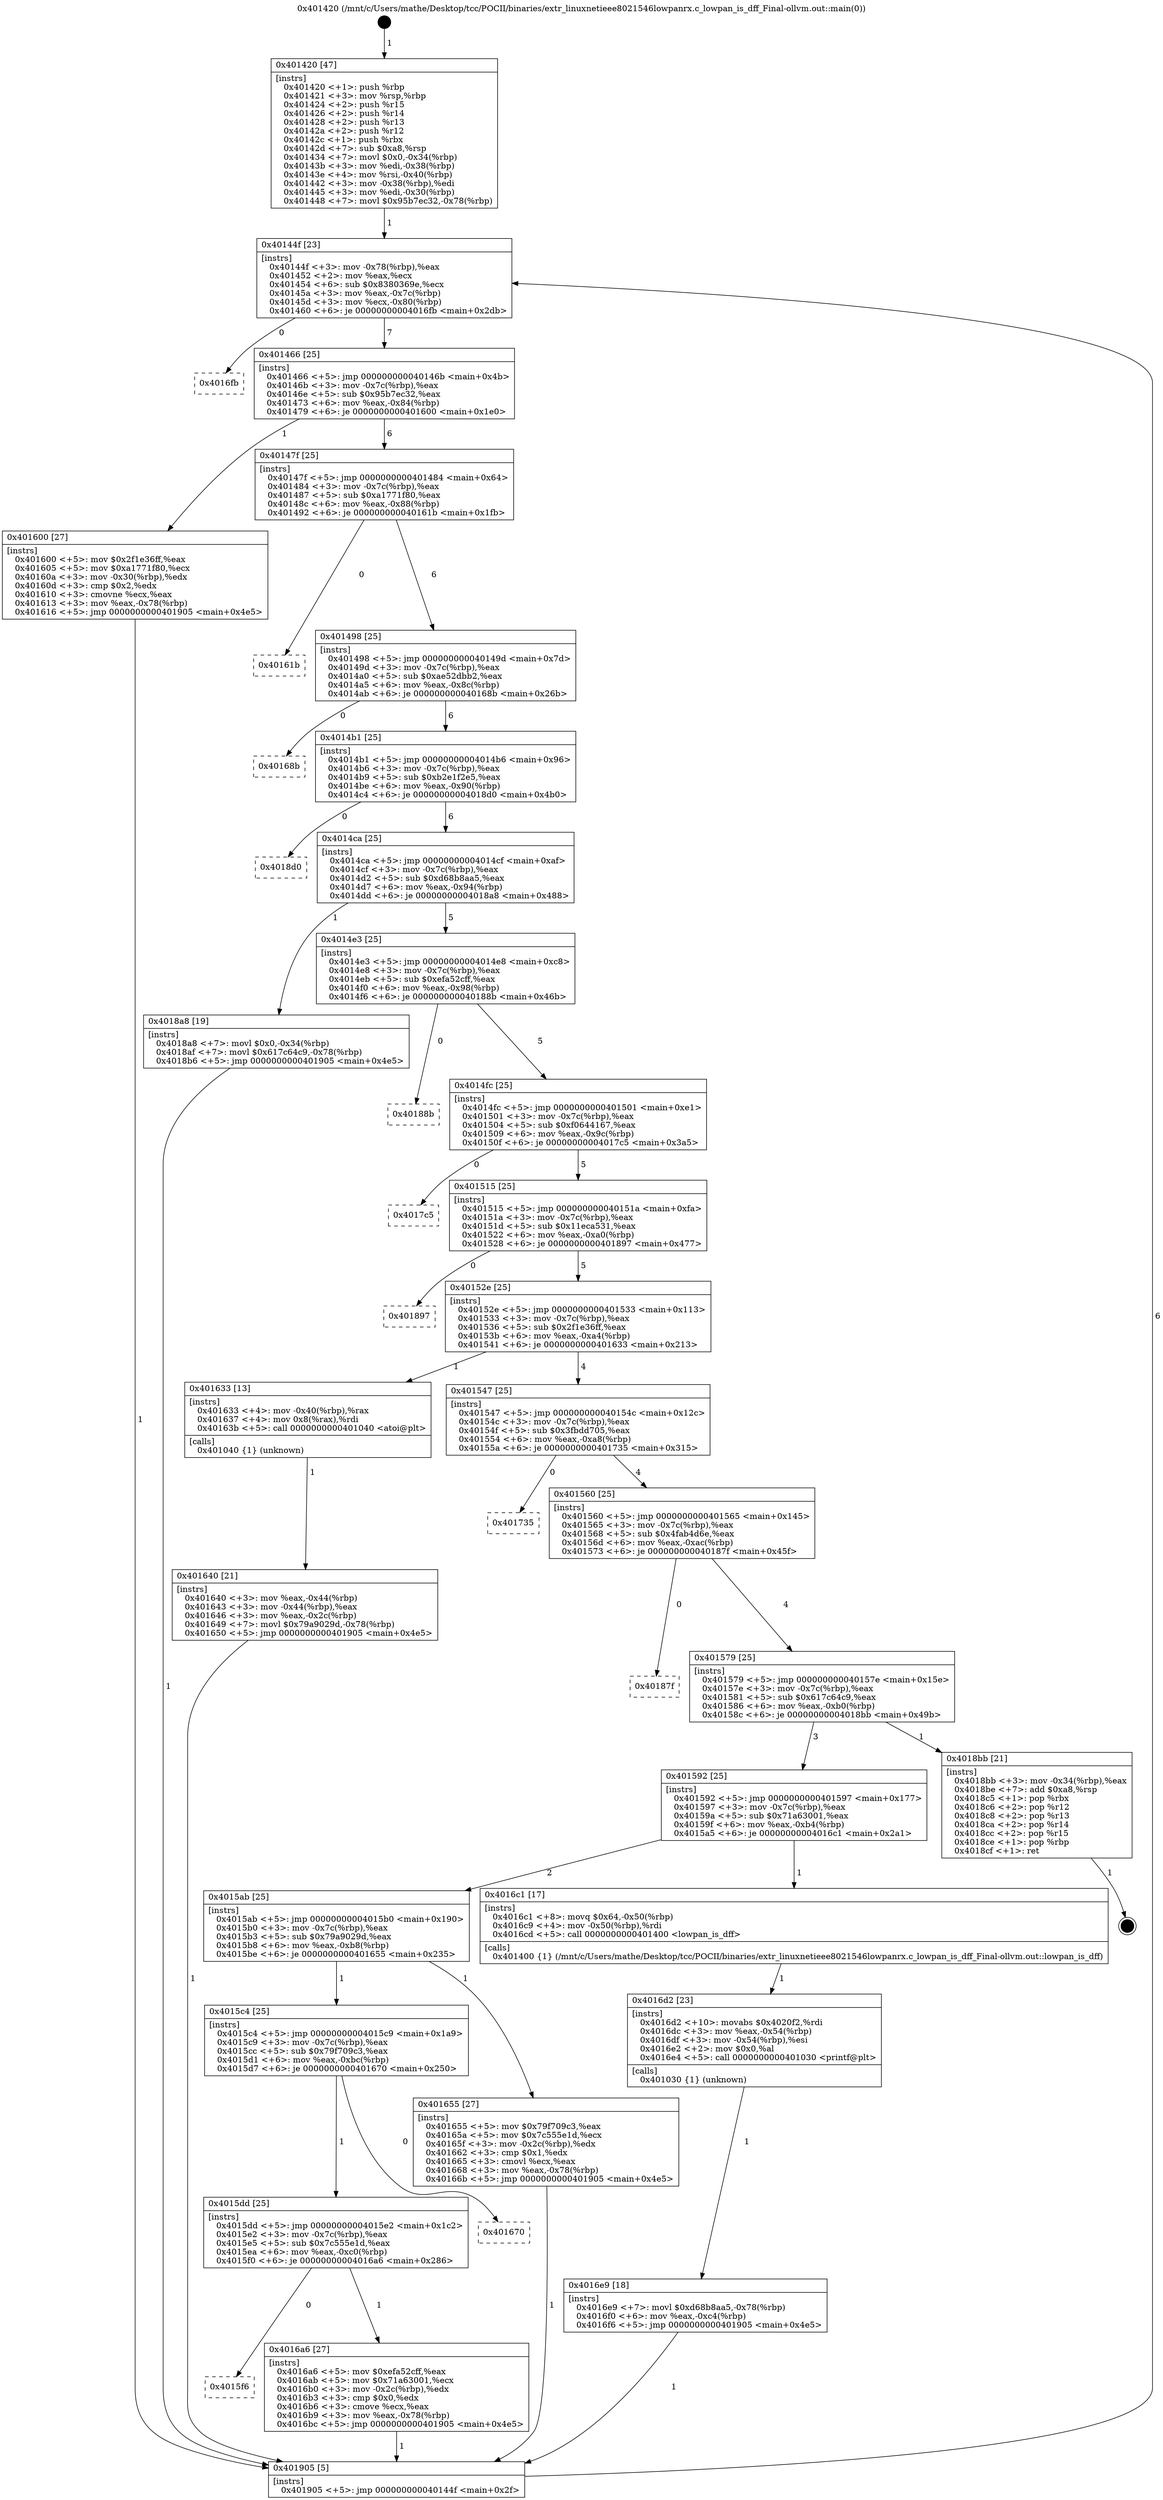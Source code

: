 digraph "0x401420" {
  label = "0x401420 (/mnt/c/Users/mathe/Desktop/tcc/POCII/binaries/extr_linuxnetieee8021546lowpanrx.c_lowpan_is_dff_Final-ollvm.out::main(0))"
  labelloc = "t"
  node[shape=record]

  Entry [label="",width=0.3,height=0.3,shape=circle,fillcolor=black,style=filled]
  "0x40144f" [label="{
     0x40144f [23]\l
     | [instrs]\l
     &nbsp;&nbsp;0x40144f \<+3\>: mov -0x78(%rbp),%eax\l
     &nbsp;&nbsp;0x401452 \<+2\>: mov %eax,%ecx\l
     &nbsp;&nbsp;0x401454 \<+6\>: sub $0x8380369e,%ecx\l
     &nbsp;&nbsp;0x40145a \<+3\>: mov %eax,-0x7c(%rbp)\l
     &nbsp;&nbsp;0x40145d \<+3\>: mov %ecx,-0x80(%rbp)\l
     &nbsp;&nbsp;0x401460 \<+6\>: je 00000000004016fb \<main+0x2db\>\l
  }"]
  "0x4016fb" [label="{
     0x4016fb\l
  }", style=dashed]
  "0x401466" [label="{
     0x401466 [25]\l
     | [instrs]\l
     &nbsp;&nbsp;0x401466 \<+5\>: jmp 000000000040146b \<main+0x4b\>\l
     &nbsp;&nbsp;0x40146b \<+3\>: mov -0x7c(%rbp),%eax\l
     &nbsp;&nbsp;0x40146e \<+5\>: sub $0x95b7ec32,%eax\l
     &nbsp;&nbsp;0x401473 \<+6\>: mov %eax,-0x84(%rbp)\l
     &nbsp;&nbsp;0x401479 \<+6\>: je 0000000000401600 \<main+0x1e0\>\l
  }"]
  Exit [label="",width=0.3,height=0.3,shape=circle,fillcolor=black,style=filled,peripheries=2]
  "0x401600" [label="{
     0x401600 [27]\l
     | [instrs]\l
     &nbsp;&nbsp;0x401600 \<+5\>: mov $0x2f1e36ff,%eax\l
     &nbsp;&nbsp;0x401605 \<+5\>: mov $0xa1771f80,%ecx\l
     &nbsp;&nbsp;0x40160a \<+3\>: mov -0x30(%rbp),%edx\l
     &nbsp;&nbsp;0x40160d \<+3\>: cmp $0x2,%edx\l
     &nbsp;&nbsp;0x401610 \<+3\>: cmovne %ecx,%eax\l
     &nbsp;&nbsp;0x401613 \<+3\>: mov %eax,-0x78(%rbp)\l
     &nbsp;&nbsp;0x401616 \<+5\>: jmp 0000000000401905 \<main+0x4e5\>\l
  }"]
  "0x40147f" [label="{
     0x40147f [25]\l
     | [instrs]\l
     &nbsp;&nbsp;0x40147f \<+5\>: jmp 0000000000401484 \<main+0x64\>\l
     &nbsp;&nbsp;0x401484 \<+3\>: mov -0x7c(%rbp),%eax\l
     &nbsp;&nbsp;0x401487 \<+5\>: sub $0xa1771f80,%eax\l
     &nbsp;&nbsp;0x40148c \<+6\>: mov %eax,-0x88(%rbp)\l
     &nbsp;&nbsp;0x401492 \<+6\>: je 000000000040161b \<main+0x1fb\>\l
  }"]
  "0x401905" [label="{
     0x401905 [5]\l
     | [instrs]\l
     &nbsp;&nbsp;0x401905 \<+5\>: jmp 000000000040144f \<main+0x2f\>\l
  }"]
  "0x401420" [label="{
     0x401420 [47]\l
     | [instrs]\l
     &nbsp;&nbsp;0x401420 \<+1\>: push %rbp\l
     &nbsp;&nbsp;0x401421 \<+3\>: mov %rsp,%rbp\l
     &nbsp;&nbsp;0x401424 \<+2\>: push %r15\l
     &nbsp;&nbsp;0x401426 \<+2\>: push %r14\l
     &nbsp;&nbsp;0x401428 \<+2\>: push %r13\l
     &nbsp;&nbsp;0x40142a \<+2\>: push %r12\l
     &nbsp;&nbsp;0x40142c \<+1\>: push %rbx\l
     &nbsp;&nbsp;0x40142d \<+7\>: sub $0xa8,%rsp\l
     &nbsp;&nbsp;0x401434 \<+7\>: movl $0x0,-0x34(%rbp)\l
     &nbsp;&nbsp;0x40143b \<+3\>: mov %edi,-0x38(%rbp)\l
     &nbsp;&nbsp;0x40143e \<+4\>: mov %rsi,-0x40(%rbp)\l
     &nbsp;&nbsp;0x401442 \<+3\>: mov -0x38(%rbp),%edi\l
     &nbsp;&nbsp;0x401445 \<+3\>: mov %edi,-0x30(%rbp)\l
     &nbsp;&nbsp;0x401448 \<+7\>: movl $0x95b7ec32,-0x78(%rbp)\l
  }"]
  "0x4016e9" [label="{
     0x4016e9 [18]\l
     | [instrs]\l
     &nbsp;&nbsp;0x4016e9 \<+7\>: movl $0xd68b8aa5,-0x78(%rbp)\l
     &nbsp;&nbsp;0x4016f0 \<+6\>: mov %eax,-0xc4(%rbp)\l
     &nbsp;&nbsp;0x4016f6 \<+5\>: jmp 0000000000401905 \<main+0x4e5\>\l
  }"]
  "0x40161b" [label="{
     0x40161b\l
  }", style=dashed]
  "0x401498" [label="{
     0x401498 [25]\l
     | [instrs]\l
     &nbsp;&nbsp;0x401498 \<+5\>: jmp 000000000040149d \<main+0x7d\>\l
     &nbsp;&nbsp;0x40149d \<+3\>: mov -0x7c(%rbp),%eax\l
     &nbsp;&nbsp;0x4014a0 \<+5\>: sub $0xae52dbb2,%eax\l
     &nbsp;&nbsp;0x4014a5 \<+6\>: mov %eax,-0x8c(%rbp)\l
     &nbsp;&nbsp;0x4014ab \<+6\>: je 000000000040168b \<main+0x26b\>\l
  }"]
  "0x4016d2" [label="{
     0x4016d2 [23]\l
     | [instrs]\l
     &nbsp;&nbsp;0x4016d2 \<+10\>: movabs $0x4020f2,%rdi\l
     &nbsp;&nbsp;0x4016dc \<+3\>: mov %eax,-0x54(%rbp)\l
     &nbsp;&nbsp;0x4016df \<+3\>: mov -0x54(%rbp),%esi\l
     &nbsp;&nbsp;0x4016e2 \<+2\>: mov $0x0,%al\l
     &nbsp;&nbsp;0x4016e4 \<+5\>: call 0000000000401030 \<printf@plt\>\l
     | [calls]\l
     &nbsp;&nbsp;0x401030 \{1\} (unknown)\l
  }"]
  "0x40168b" [label="{
     0x40168b\l
  }", style=dashed]
  "0x4014b1" [label="{
     0x4014b1 [25]\l
     | [instrs]\l
     &nbsp;&nbsp;0x4014b1 \<+5\>: jmp 00000000004014b6 \<main+0x96\>\l
     &nbsp;&nbsp;0x4014b6 \<+3\>: mov -0x7c(%rbp),%eax\l
     &nbsp;&nbsp;0x4014b9 \<+5\>: sub $0xb2e1f2e5,%eax\l
     &nbsp;&nbsp;0x4014be \<+6\>: mov %eax,-0x90(%rbp)\l
     &nbsp;&nbsp;0x4014c4 \<+6\>: je 00000000004018d0 \<main+0x4b0\>\l
  }"]
  "0x4015f6" [label="{
     0x4015f6\l
  }", style=dashed]
  "0x4018d0" [label="{
     0x4018d0\l
  }", style=dashed]
  "0x4014ca" [label="{
     0x4014ca [25]\l
     | [instrs]\l
     &nbsp;&nbsp;0x4014ca \<+5\>: jmp 00000000004014cf \<main+0xaf\>\l
     &nbsp;&nbsp;0x4014cf \<+3\>: mov -0x7c(%rbp),%eax\l
     &nbsp;&nbsp;0x4014d2 \<+5\>: sub $0xd68b8aa5,%eax\l
     &nbsp;&nbsp;0x4014d7 \<+6\>: mov %eax,-0x94(%rbp)\l
     &nbsp;&nbsp;0x4014dd \<+6\>: je 00000000004018a8 \<main+0x488\>\l
  }"]
  "0x4016a6" [label="{
     0x4016a6 [27]\l
     | [instrs]\l
     &nbsp;&nbsp;0x4016a6 \<+5\>: mov $0xefa52cff,%eax\l
     &nbsp;&nbsp;0x4016ab \<+5\>: mov $0x71a63001,%ecx\l
     &nbsp;&nbsp;0x4016b0 \<+3\>: mov -0x2c(%rbp),%edx\l
     &nbsp;&nbsp;0x4016b3 \<+3\>: cmp $0x0,%edx\l
     &nbsp;&nbsp;0x4016b6 \<+3\>: cmove %ecx,%eax\l
     &nbsp;&nbsp;0x4016b9 \<+3\>: mov %eax,-0x78(%rbp)\l
     &nbsp;&nbsp;0x4016bc \<+5\>: jmp 0000000000401905 \<main+0x4e5\>\l
  }"]
  "0x4018a8" [label="{
     0x4018a8 [19]\l
     | [instrs]\l
     &nbsp;&nbsp;0x4018a8 \<+7\>: movl $0x0,-0x34(%rbp)\l
     &nbsp;&nbsp;0x4018af \<+7\>: movl $0x617c64c9,-0x78(%rbp)\l
     &nbsp;&nbsp;0x4018b6 \<+5\>: jmp 0000000000401905 \<main+0x4e5\>\l
  }"]
  "0x4014e3" [label="{
     0x4014e3 [25]\l
     | [instrs]\l
     &nbsp;&nbsp;0x4014e3 \<+5\>: jmp 00000000004014e8 \<main+0xc8\>\l
     &nbsp;&nbsp;0x4014e8 \<+3\>: mov -0x7c(%rbp),%eax\l
     &nbsp;&nbsp;0x4014eb \<+5\>: sub $0xefa52cff,%eax\l
     &nbsp;&nbsp;0x4014f0 \<+6\>: mov %eax,-0x98(%rbp)\l
     &nbsp;&nbsp;0x4014f6 \<+6\>: je 000000000040188b \<main+0x46b\>\l
  }"]
  "0x4015dd" [label="{
     0x4015dd [25]\l
     | [instrs]\l
     &nbsp;&nbsp;0x4015dd \<+5\>: jmp 00000000004015e2 \<main+0x1c2\>\l
     &nbsp;&nbsp;0x4015e2 \<+3\>: mov -0x7c(%rbp),%eax\l
     &nbsp;&nbsp;0x4015e5 \<+5\>: sub $0x7c555e1d,%eax\l
     &nbsp;&nbsp;0x4015ea \<+6\>: mov %eax,-0xc0(%rbp)\l
     &nbsp;&nbsp;0x4015f0 \<+6\>: je 00000000004016a6 \<main+0x286\>\l
  }"]
  "0x40188b" [label="{
     0x40188b\l
  }", style=dashed]
  "0x4014fc" [label="{
     0x4014fc [25]\l
     | [instrs]\l
     &nbsp;&nbsp;0x4014fc \<+5\>: jmp 0000000000401501 \<main+0xe1\>\l
     &nbsp;&nbsp;0x401501 \<+3\>: mov -0x7c(%rbp),%eax\l
     &nbsp;&nbsp;0x401504 \<+5\>: sub $0xf0644167,%eax\l
     &nbsp;&nbsp;0x401509 \<+6\>: mov %eax,-0x9c(%rbp)\l
     &nbsp;&nbsp;0x40150f \<+6\>: je 00000000004017c5 \<main+0x3a5\>\l
  }"]
  "0x401670" [label="{
     0x401670\l
  }", style=dashed]
  "0x4017c5" [label="{
     0x4017c5\l
  }", style=dashed]
  "0x401515" [label="{
     0x401515 [25]\l
     | [instrs]\l
     &nbsp;&nbsp;0x401515 \<+5\>: jmp 000000000040151a \<main+0xfa\>\l
     &nbsp;&nbsp;0x40151a \<+3\>: mov -0x7c(%rbp),%eax\l
     &nbsp;&nbsp;0x40151d \<+5\>: sub $0x11eca531,%eax\l
     &nbsp;&nbsp;0x401522 \<+6\>: mov %eax,-0xa0(%rbp)\l
     &nbsp;&nbsp;0x401528 \<+6\>: je 0000000000401897 \<main+0x477\>\l
  }"]
  "0x4015c4" [label="{
     0x4015c4 [25]\l
     | [instrs]\l
     &nbsp;&nbsp;0x4015c4 \<+5\>: jmp 00000000004015c9 \<main+0x1a9\>\l
     &nbsp;&nbsp;0x4015c9 \<+3\>: mov -0x7c(%rbp),%eax\l
     &nbsp;&nbsp;0x4015cc \<+5\>: sub $0x79f709c3,%eax\l
     &nbsp;&nbsp;0x4015d1 \<+6\>: mov %eax,-0xbc(%rbp)\l
     &nbsp;&nbsp;0x4015d7 \<+6\>: je 0000000000401670 \<main+0x250\>\l
  }"]
  "0x401897" [label="{
     0x401897\l
  }", style=dashed]
  "0x40152e" [label="{
     0x40152e [25]\l
     | [instrs]\l
     &nbsp;&nbsp;0x40152e \<+5\>: jmp 0000000000401533 \<main+0x113\>\l
     &nbsp;&nbsp;0x401533 \<+3\>: mov -0x7c(%rbp),%eax\l
     &nbsp;&nbsp;0x401536 \<+5\>: sub $0x2f1e36ff,%eax\l
     &nbsp;&nbsp;0x40153b \<+6\>: mov %eax,-0xa4(%rbp)\l
     &nbsp;&nbsp;0x401541 \<+6\>: je 0000000000401633 \<main+0x213\>\l
  }"]
  "0x401655" [label="{
     0x401655 [27]\l
     | [instrs]\l
     &nbsp;&nbsp;0x401655 \<+5\>: mov $0x79f709c3,%eax\l
     &nbsp;&nbsp;0x40165a \<+5\>: mov $0x7c555e1d,%ecx\l
     &nbsp;&nbsp;0x40165f \<+3\>: mov -0x2c(%rbp),%edx\l
     &nbsp;&nbsp;0x401662 \<+3\>: cmp $0x1,%edx\l
     &nbsp;&nbsp;0x401665 \<+3\>: cmovl %ecx,%eax\l
     &nbsp;&nbsp;0x401668 \<+3\>: mov %eax,-0x78(%rbp)\l
     &nbsp;&nbsp;0x40166b \<+5\>: jmp 0000000000401905 \<main+0x4e5\>\l
  }"]
  "0x401633" [label="{
     0x401633 [13]\l
     | [instrs]\l
     &nbsp;&nbsp;0x401633 \<+4\>: mov -0x40(%rbp),%rax\l
     &nbsp;&nbsp;0x401637 \<+4\>: mov 0x8(%rax),%rdi\l
     &nbsp;&nbsp;0x40163b \<+5\>: call 0000000000401040 \<atoi@plt\>\l
     | [calls]\l
     &nbsp;&nbsp;0x401040 \{1\} (unknown)\l
  }"]
  "0x401547" [label="{
     0x401547 [25]\l
     | [instrs]\l
     &nbsp;&nbsp;0x401547 \<+5\>: jmp 000000000040154c \<main+0x12c\>\l
     &nbsp;&nbsp;0x40154c \<+3\>: mov -0x7c(%rbp),%eax\l
     &nbsp;&nbsp;0x40154f \<+5\>: sub $0x3fbdd705,%eax\l
     &nbsp;&nbsp;0x401554 \<+6\>: mov %eax,-0xa8(%rbp)\l
     &nbsp;&nbsp;0x40155a \<+6\>: je 0000000000401735 \<main+0x315\>\l
  }"]
  "0x401640" [label="{
     0x401640 [21]\l
     | [instrs]\l
     &nbsp;&nbsp;0x401640 \<+3\>: mov %eax,-0x44(%rbp)\l
     &nbsp;&nbsp;0x401643 \<+3\>: mov -0x44(%rbp),%eax\l
     &nbsp;&nbsp;0x401646 \<+3\>: mov %eax,-0x2c(%rbp)\l
     &nbsp;&nbsp;0x401649 \<+7\>: movl $0x79a9029d,-0x78(%rbp)\l
     &nbsp;&nbsp;0x401650 \<+5\>: jmp 0000000000401905 \<main+0x4e5\>\l
  }"]
  "0x4015ab" [label="{
     0x4015ab [25]\l
     | [instrs]\l
     &nbsp;&nbsp;0x4015ab \<+5\>: jmp 00000000004015b0 \<main+0x190\>\l
     &nbsp;&nbsp;0x4015b0 \<+3\>: mov -0x7c(%rbp),%eax\l
     &nbsp;&nbsp;0x4015b3 \<+5\>: sub $0x79a9029d,%eax\l
     &nbsp;&nbsp;0x4015b8 \<+6\>: mov %eax,-0xb8(%rbp)\l
     &nbsp;&nbsp;0x4015be \<+6\>: je 0000000000401655 \<main+0x235\>\l
  }"]
  "0x401735" [label="{
     0x401735\l
  }", style=dashed]
  "0x401560" [label="{
     0x401560 [25]\l
     | [instrs]\l
     &nbsp;&nbsp;0x401560 \<+5\>: jmp 0000000000401565 \<main+0x145\>\l
     &nbsp;&nbsp;0x401565 \<+3\>: mov -0x7c(%rbp),%eax\l
     &nbsp;&nbsp;0x401568 \<+5\>: sub $0x4fab4d6e,%eax\l
     &nbsp;&nbsp;0x40156d \<+6\>: mov %eax,-0xac(%rbp)\l
     &nbsp;&nbsp;0x401573 \<+6\>: je 000000000040187f \<main+0x45f\>\l
  }"]
  "0x4016c1" [label="{
     0x4016c1 [17]\l
     | [instrs]\l
     &nbsp;&nbsp;0x4016c1 \<+8\>: movq $0x64,-0x50(%rbp)\l
     &nbsp;&nbsp;0x4016c9 \<+4\>: mov -0x50(%rbp),%rdi\l
     &nbsp;&nbsp;0x4016cd \<+5\>: call 0000000000401400 \<lowpan_is_dff\>\l
     | [calls]\l
     &nbsp;&nbsp;0x401400 \{1\} (/mnt/c/Users/mathe/Desktop/tcc/POCII/binaries/extr_linuxnetieee8021546lowpanrx.c_lowpan_is_dff_Final-ollvm.out::lowpan_is_dff)\l
  }"]
  "0x40187f" [label="{
     0x40187f\l
  }", style=dashed]
  "0x401579" [label="{
     0x401579 [25]\l
     | [instrs]\l
     &nbsp;&nbsp;0x401579 \<+5\>: jmp 000000000040157e \<main+0x15e\>\l
     &nbsp;&nbsp;0x40157e \<+3\>: mov -0x7c(%rbp),%eax\l
     &nbsp;&nbsp;0x401581 \<+5\>: sub $0x617c64c9,%eax\l
     &nbsp;&nbsp;0x401586 \<+6\>: mov %eax,-0xb0(%rbp)\l
     &nbsp;&nbsp;0x40158c \<+6\>: je 00000000004018bb \<main+0x49b\>\l
  }"]
  "0x401592" [label="{
     0x401592 [25]\l
     | [instrs]\l
     &nbsp;&nbsp;0x401592 \<+5\>: jmp 0000000000401597 \<main+0x177\>\l
     &nbsp;&nbsp;0x401597 \<+3\>: mov -0x7c(%rbp),%eax\l
     &nbsp;&nbsp;0x40159a \<+5\>: sub $0x71a63001,%eax\l
     &nbsp;&nbsp;0x40159f \<+6\>: mov %eax,-0xb4(%rbp)\l
     &nbsp;&nbsp;0x4015a5 \<+6\>: je 00000000004016c1 \<main+0x2a1\>\l
  }"]
  "0x4018bb" [label="{
     0x4018bb [21]\l
     | [instrs]\l
     &nbsp;&nbsp;0x4018bb \<+3\>: mov -0x34(%rbp),%eax\l
     &nbsp;&nbsp;0x4018be \<+7\>: add $0xa8,%rsp\l
     &nbsp;&nbsp;0x4018c5 \<+1\>: pop %rbx\l
     &nbsp;&nbsp;0x4018c6 \<+2\>: pop %r12\l
     &nbsp;&nbsp;0x4018c8 \<+2\>: pop %r13\l
     &nbsp;&nbsp;0x4018ca \<+2\>: pop %r14\l
     &nbsp;&nbsp;0x4018cc \<+2\>: pop %r15\l
     &nbsp;&nbsp;0x4018ce \<+1\>: pop %rbp\l
     &nbsp;&nbsp;0x4018cf \<+1\>: ret\l
  }"]
  Entry -> "0x401420" [label=" 1"]
  "0x40144f" -> "0x4016fb" [label=" 0"]
  "0x40144f" -> "0x401466" [label=" 7"]
  "0x4018bb" -> Exit [label=" 1"]
  "0x401466" -> "0x401600" [label=" 1"]
  "0x401466" -> "0x40147f" [label=" 6"]
  "0x401600" -> "0x401905" [label=" 1"]
  "0x401420" -> "0x40144f" [label=" 1"]
  "0x401905" -> "0x40144f" [label=" 6"]
  "0x4018a8" -> "0x401905" [label=" 1"]
  "0x40147f" -> "0x40161b" [label=" 0"]
  "0x40147f" -> "0x401498" [label=" 6"]
  "0x4016e9" -> "0x401905" [label=" 1"]
  "0x401498" -> "0x40168b" [label=" 0"]
  "0x401498" -> "0x4014b1" [label=" 6"]
  "0x4016d2" -> "0x4016e9" [label=" 1"]
  "0x4014b1" -> "0x4018d0" [label=" 0"]
  "0x4014b1" -> "0x4014ca" [label=" 6"]
  "0x4016c1" -> "0x4016d2" [label=" 1"]
  "0x4014ca" -> "0x4018a8" [label=" 1"]
  "0x4014ca" -> "0x4014e3" [label=" 5"]
  "0x4016a6" -> "0x401905" [label=" 1"]
  "0x4014e3" -> "0x40188b" [label=" 0"]
  "0x4014e3" -> "0x4014fc" [label=" 5"]
  "0x4015dd" -> "0x4016a6" [label=" 1"]
  "0x4014fc" -> "0x4017c5" [label=" 0"]
  "0x4014fc" -> "0x401515" [label=" 5"]
  "0x4015dd" -> "0x4015f6" [label=" 0"]
  "0x401515" -> "0x401897" [label=" 0"]
  "0x401515" -> "0x40152e" [label=" 5"]
  "0x4015c4" -> "0x401670" [label=" 0"]
  "0x40152e" -> "0x401633" [label=" 1"]
  "0x40152e" -> "0x401547" [label=" 4"]
  "0x401633" -> "0x401640" [label=" 1"]
  "0x401640" -> "0x401905" [label=" 1"]
  "0x4015c4" -> "0x4015dd" [label=" 1"]
  "0x401547" -> "0x401735" [label=" 0"]
  "0x401547" -> "0x401560" [label=" 4"]
  "0x4015ab" -> "0x4015c4" [label=" 1"]
  "0x401560" -> "0x40187f" [label=" 0"]
  "0x401560" -> "0x401579" [label=" 4"]
  "0x4015ab" -> "0x401655" [label=" 1"]
  "0x401579" -> "0x4018bb" [label=" 1"]
  "0x401579" -> "0x401592" [label=" 3"]
  "0x401655" -> "0x401905" [label=" 1"]
  "0x401592" -> "0x4016c1" [label=" 1"]
  "0x401592" -> "0x4015ab" [label=" 2"]
}
